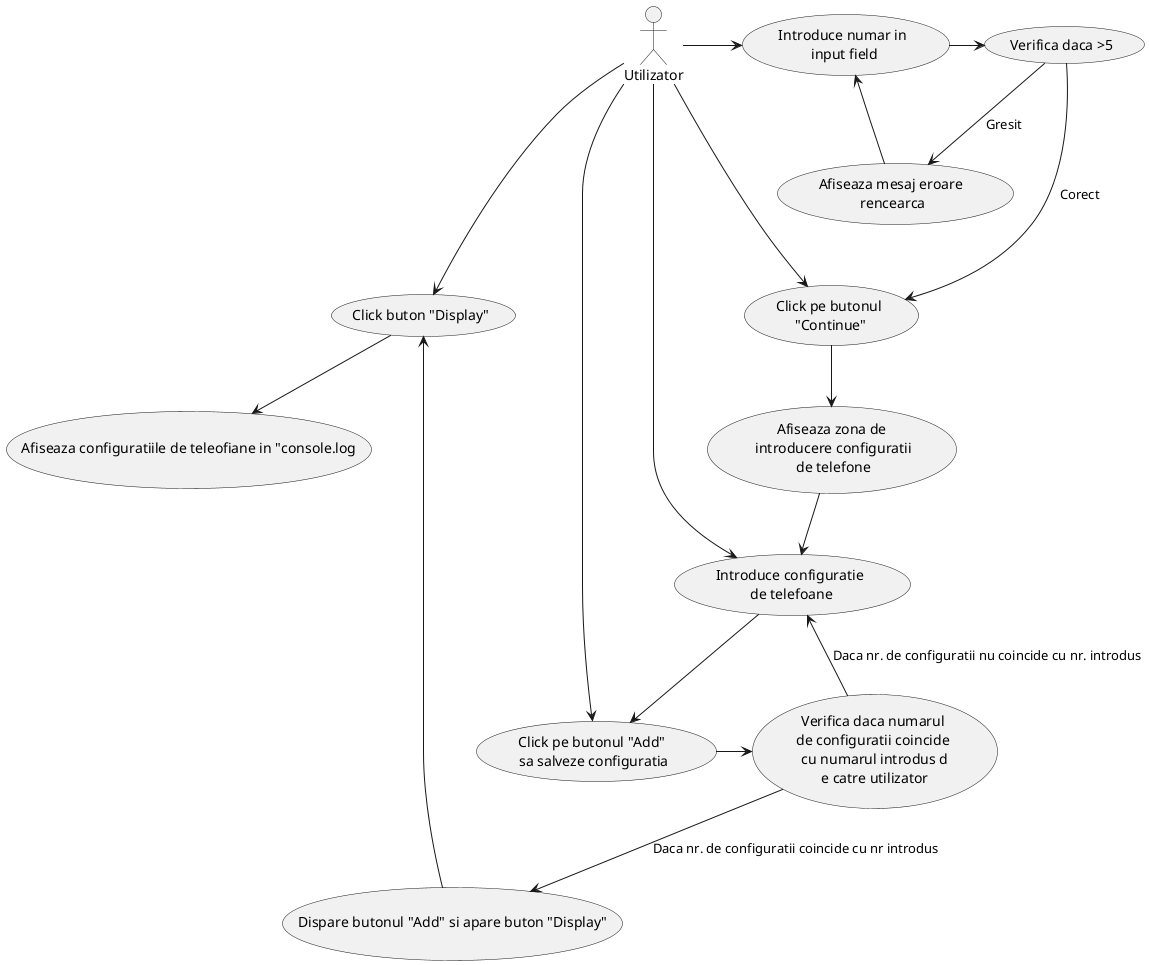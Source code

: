 @startuml
'https://plantuml.com/use-case-diagram




Utilizator -> (Introduce numar in\n input field)
(Introduce numar in\n input field)->(Verifica daca >5)
(Verifica daca >5)-->(Afiseaza mesaj eroare \nrencearca) : Gresit
(Afiseaza mesaj eroare \nrencearca)->(Introduce numar in\n input field)
Utilizator--->(Click pe butonul\n "Continue")
(Verifica daca >5)-->(Click pe butonul\n "Continue") : Corect
(Click pe butonul\n "Continue")-->(Afiseaza zona de\n introducere configuratii\n de telefone)
Utilizator->(Introduce configuratie\n de telefoane)
(Afiseaza zona de\n introducere configuratii\n de telefone)-->(Introduce configuratie\n de telefoane)
Utilizator->(Click pe butonul "Add" \nsa salveze configuratia)
(Introduce configuratie\n de telefoane)-->(Click pe butonul "Add" \nsa salveze configuratia)
(Click pe butonul "Add" \nsa salveze configuratia)->(Verifica daca numarul \nde configuratii coincide \ncu numarul introdus d\ne catre utilizator)
(Verifica daca numarul \nde configuratii coincide \ncu numarul introdus d\ne catre utilizator)->(Introduce configuratie\n de telefoane) : Daca nr. de configuratii nu coincide cu nr. introdus
(Verifica daca numarul \nde configuratii coincide \ncu numarul introdus d\ne catre utilizator)-->(Dispare butonul "Add" si apare buton "Display"): Daca nr. de configuratii coincide cu nr introdus
Utilizator--->(Click buton "Display")
(Click buton "Display")<- (Dispare butonul "Add" si apare buton "Display")
(Click buton "Display")-->(Afiseaza configuratiile de teleofiane in "console.log)
@enduml
